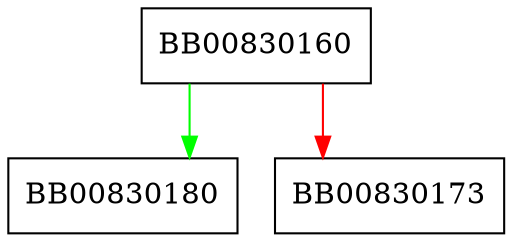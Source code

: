 digraph ossl_err_load_RSA_strings {
  node [shape="box"];
  graph [splines=ortho];
  BB00830160 -> BB00830180 [color="green"];
  BB00830160 -> BB00830173 [color="red"];
}